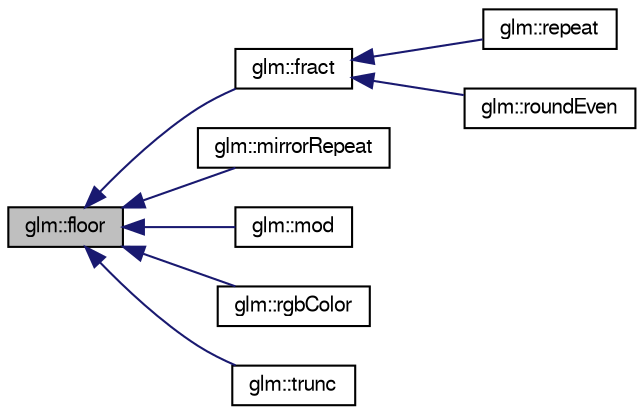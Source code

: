 digraph G
{
  bgcolor="transparent";
  edge [fontname="FreeSans",fontsize=10,labelfontname="FreeSans",labelfontsize=10];
  node [fontname="FreeSans",fontsize=10,shape=record];
  rankdir=LR;
  Node1 [label="glm::floor",height=0.2,width=0.4,color="black", fillcolor="grey75", style="filled" fontcolor="black"];
  Node1 -> Node2 [dir=back,color="midnightblue",fontsize=10,style="solid"];
  Node2 [label="glm::fract",height=0.2,width=0.4,color="black",URL="$group__core__func__common.html#g7418318e0c1a82f21805628aabb0e24e"];
  Node2 -> Node3 [dir=back,color="midnightblue",fontsize=10,style="solid"];
  Node3 [label="glm::repeat",height=0.2,width=0.4,color="black",URL="$group__gtx__wrap.html#g0e136d75883428ad7d9c19611290d77a"];
  Node2 -> Node4 [dir=back,color="midnightblue",fontsize=10,style="solid"];
  Node4 [label="glm::roundEven",height=0.2,width=0.4,color="black",URL="$group__core__func__common.html#ge07e5945cc0443ab91a28da0aa2ba864"];
  Node1 -> Node5 [dir=back,color="midnightblue",fontsize=10,style="solid"];
  Node5 [label="glm::mirrorRepeat",height=0.2,width=0.4,color="black",URL="$group__gtx__wrap.html#g03ce460f4f1bbc3058ce0d4928e29071"];
  Node1 -> Node6 [dir=back,color="midnightblue",fontsize=10,style="solid"];
  Node6 [label="glm::mod",height=0.2,width=0.4,color="black",URL="$group__core__func__common.html#gffb813e4651fc91dbb906e46bff8ea8a"];
  Node1 -> Node7 [dir=back,color="midnightblue",fontsize=10,style="solid"];
  Node7 [label="glm::rgbColor",height=0.2,width=0.4,color="black",URL="$group__gtx__color__space.html#g35a9210371395c95b185f5aac6c0020e"];
  Node1 -> Node8 [dir=back,color="midnightblue",fontsize=10,style="solid"];
  Node8 [label="glm::trunc",height=0.2,width=0.4,color="black",URL="$group__core__func__common.html#g30f4c901cd3ebdd26e8f0a73f15c1e89"];
}
